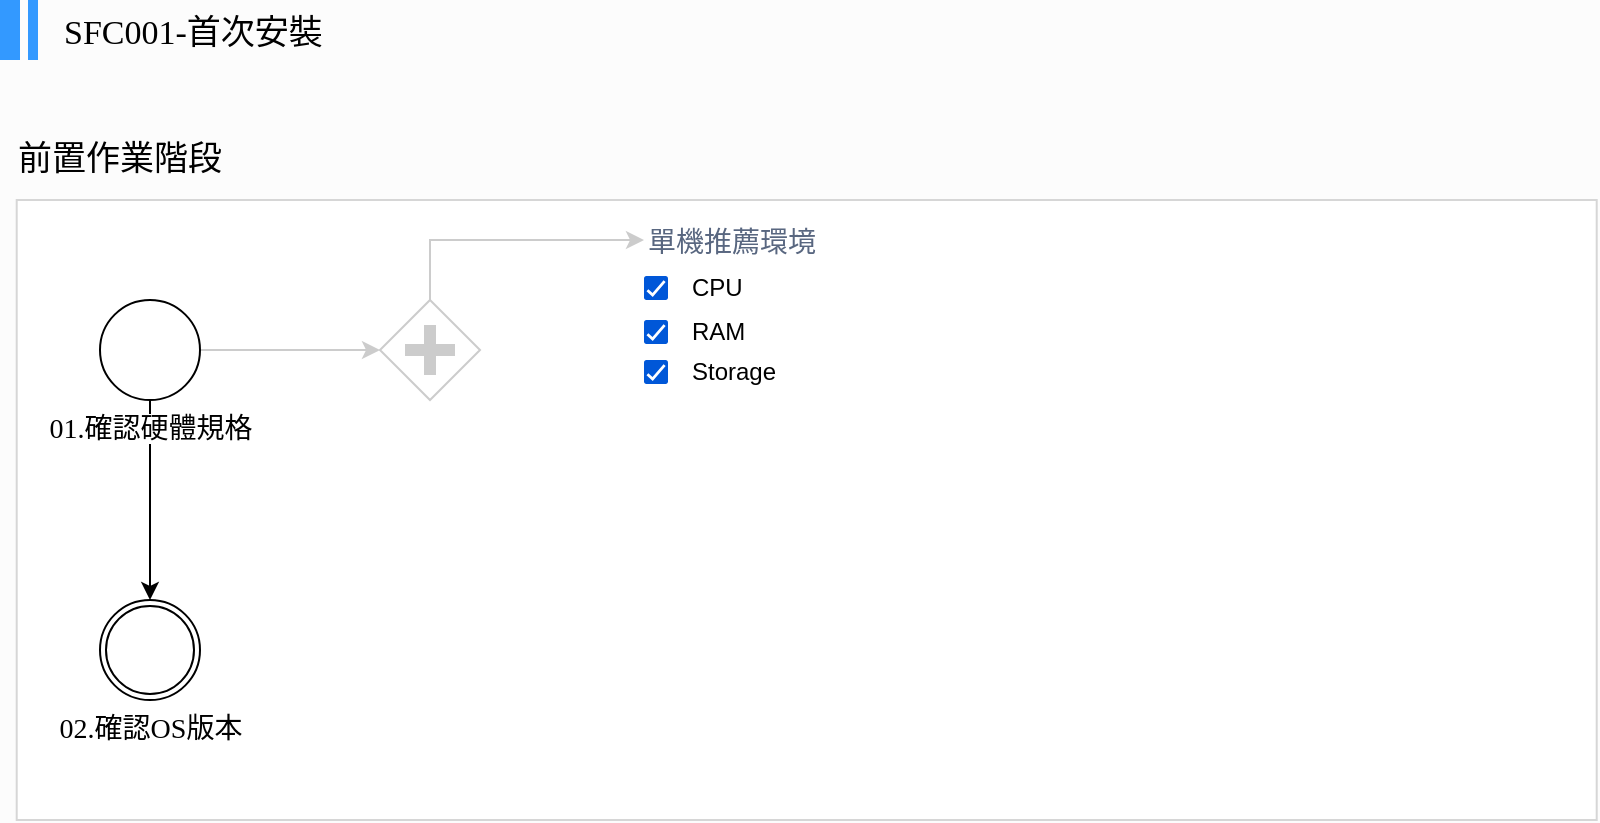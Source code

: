 <mxfile version="12.5.5" type="github">
  <diagram id="WJbkcrBmJmuA8XXHKe5_" name="第1頁">
    <mxGraphModel dx="1824" dy="3322" grid="1" gridSize="10" guides="1" tooltips="1" connect="1" arrows="1" fold="1" page="1" pageScale="1" pageWidth="827" pageHeight="1169" background="#FCFCFC" math="0" shadow="0" extFonts="Noto Sans^https://fonts.googleapis.com/css?family=Noto+Sans|Noto Sans CJK^https://fonts.googleapis.com/css?family=Noto+Sans+CJK|Noto Sans TC^https://fonts.googleapis.com/css?family=Noto+Sans+TC">
      <root>
        <mxCell id="0"/>
        <mxCell id="1" parent="0"/>
        <mxCell id="vaWpKMgg9GfqvfIClh7l-88" value="" style="rounded=0;whiteSpace=wrap;html=1;shadow=0;glass=0;comic=0;strokeWidth=1;fontFamily=Noto Sans TC;fontSize=14;align=left;strokeColor=#D6D6D6;" vertex="1" parent="1">
          <mxGeometry x="18.35" y="-2230" width="790" height="310" as="geometry"/>
        </mxCell>
        <mxCell id="vaWpKMgg9GfqvfIClh7l-70" style="edgeStyle=orthogonalEdgeStyle;rounded=0;orthogonalLoop=1;jettySize=auto;html=1;fontFamily=Noto Sans TC;fontSize=17;shadow=0;strokeColor=#CCCCCC;" edge="1" parent="1" source="vaWpKMgg9GfqvfIClh7l-1" target="vaWpKMgg9GfqvfIClh7l-69">
          <mxGeometry relative="1" as="geometry"/>
        </mxCell>
        <mxCell id="vaWpKMgg9GfqvfIClh7l-91" value="" style="edgeStyle=orthogonalEdgeStyle;rounded=0;orthogonalLoop=1;jettySize=auto;html=1;shadow=0;strokeColor=#000000;fontFamily=Noto Sans TC;fontSize=14;" edge="1" parent="1" source="vaWpKMgg9GfqvfIClh7l-1" target="vaWpKMgg9GfqvfIClh7l-94">
          <mxGeometry relative="1" as="geometry">
            <mxPoint x="85" y="-2050" as="targetPoint"/>
          </mxGeometry>
        </mxCell>
        <mxCell id="vaWpKMgg9GfqvfIClh7l-48" value="SFC001-首次安裝" style="text;html=1;fontFamily=Noto Sans TC;fontSize=17;" vertex="1" parent="1">
          <mxGeometry x="40" y="-2330" width="145" height="30" as="geometry"/>
        </mxCell>
        <mxCell id="vaWpKMgg9GfqvfIClh7l-52" value="" style="group;fillColor=none;" vertex="1" connectable="0" parent="1">
          <mxGeometry x="10" y="-2330" width="19" height="30" as="geometry"/>
        </mxCell>
        <mxCell id="vaWpKMgg9GfqvfIClh7l-49" value="" style="rounded=0;whiteSpace=wrap;html=1;shadow=0;glass=0;comic=0;strokeColor=none;fontFamily=Noto Sans TC;fontSize=17;align=left;fillColor=#3399FF;" vertex="1" parent="vaWpKMgg9GfqvfIClh7l-52">
          <mxGeometry width="10" height="30" as="geometry"/>
        </mxCell>
        <mxCell id="vaWpKMgg9GfqvfIClh7l-51" value="" style="rounded=0;whiteSpace=wrap;html=1;shadow=0;glass=0;comic=0;strokeColor=none;fontFamily=Noto Sans TC;fontSize=17;align=left;fillColor=#3399FF;" vertex="1" parent="vaWpKMgg9GfqvfIClh7l-52">
          <mxGeometry x="14" width="5" height="30" as="geometry"/>
        </mxCell>
        <mxCell id="vaWpKMgg9GfqvfIClh7l-92" style="edgeStyle=orthogonalEdgeStyle;rounded=0;orthogonalLoop=1;jettySize=auto;html=1;exitX=0.5;exitY=0;exitDx=0;exitDy=0;entryX=0;entryY=0.5;entryDx=0;entryDy=0;shadow=0;strokeColor=#CCCCCC;fontFamily=Noto Sans TC;fontSize=14;" edge="1" parent="1" source="vaWpKMgg9GfqvfIClh7l-69" target="vaWpKMgg9GfqvfIClh7l-58">
          <mxGeometry relative="1" as="geometry"/>
        </mxCell>
        <mxCell id="vaWpKMgg9GfqvfIClh7l-69" value="" style="shape=mxgraph.bpmn.shape;html=1;verticalLabelPosition=bottom;labelBackgroundColor=#ffffff;verticalAlign=top;align=center;perimeter=rhombusPerimeter;background=gateway;outlineConnect=0;outline=none;symbol=parallelGw;rounded=1;shadow=0;glass=0;comic=0;strokeColor=#CCCCCC;strokeWidth=1;fillColor=none;fontFamily=Noto Sans TC;fontSize=17;" vertex="1" parent="1">
          <mxGeometry x="200" y="-2180" width="50" height="50" as="geometry"/>
        </mxCell>
        <mxCell id="vaWpKMgg9GfqvfIClh7l-73" value="前置作業階段" style="text;html=1;strokeColor=none;fillColor=none;align=center;verticalAlign=middle;whiteSpace=wrap;rounded=0;shadow=0;glass=0;comic=0;fontFamily=Noto Sans TC;fontSize=17;" vertex="1" parent="1">
          <mxGeometry x="10" y="-2260" width="120" height="20" as="geometry"/>
        </mxCell>
        <mxCell id="vaWpKMgg9GfqvfIClh7l-58" value="單機推薦環境" style="fillColor=none;strokeColor=none;fontSize=14;fontStyle=0;align=left;fontColor=#596780;rounded=1;shadow=0;glass=0;comic=0;fontFamily=Noto Sans TC;" vertex="1" parent="1">
          <mxGeometry x="332" y="-2220" width="90" height="20" as="geometry"/>
        </mxCell>
        <mxCell id="vaWpKMgg9GfqvfIClh7l-60" value="CPU" style="html=1;shadow=0;dashed=0;shape=mxgraph.atlassian.checkbox_2;fillColor=#0057D8;strokeColor=none;fontColor=#000000;align=left;verticalAlign=middle;fontStyle=0;fontSize=12;labelPosition=right;verticalLabelPosition=middle;spacingLeft=10;rounded=1;glass=0;comic=0;" vertex="1" parent="1">
          <mxGeometry x="332" y="-2192" width="12" height="12" as="geometry"/>
        </mxCell>
        <mxCell id="vaWpKMgg9GfqvfIClh7l-61" value="RAM" style="html=1;shadow=0;dashed=0;shape=mxgraph.atlassian.checkbox_2;fillColor=#0057D8;strokeColor=none;fontColor=#000000;align=left;verticalAlign=middle;fontStyle=0;fontSize=12;labelPosition=right;verticalLabelPosition=middle;spacingLeft=10;rounded=1;glass=0;comic=0;" vertex="1" parent="1">
          <mxGeometry x="332" y="-2170" width="12" height="12" as="geometry"/>
        </mxCell>
        <mxCell id="vaWpKMgg9GfqvfIClh7l-81" value="Storage" style="html=1;shadow=0;dashed=0;shape=mxgraph.atlassian.checkbox_2;fillColor=#0057D8;strokeColor=none;fontColor=#000000;align=left;verticalAlign=middle;fontStyle=0;fontSize=12;labelPosition=right;verticalLabelPosition=middle;spacingLeft=10;rounded=1;glass=0;comic=0;" vertex="1" parent="1">
          <mxGeometry x="332" y="-2150" width="12" height="12" as="geometry"/>
        </mxCell>
        <mxCell id="vaWpKMgg9GfqvfIClh7l-1" value="&lt;font style=&quot;font-size: 14px ; background-color: rgb(255 , 255 , 255)&quot;&gt;01.確認硬體規格&lt;/font&gt;" style="shape=mxgraph.bpmn.shape;html=1;verticalLabelPosition=bottom;labelBackgroundColor=none;verticalAlign=top;align=center;perimeter=ellipsePerimeter;outlineConnect=0;outline=standard;symbol=general;fontFamily=Noto Sans TC;fillColor=none;" vertex="1" parent="1">
          <mxGeometry x="60" y="-2180" width="50" height="50" as="geometry"/>
        </mxCell>
        <mxCell id="vaWpKMgg9GfqvfIClh7l-94" value="02.確認OS版本" style="shape=mxgraph.bpmn.shape;html=1;verticalLabelPosition=bottom;labelBackgroundColor=#ffffff;verticalAlign=top;align=center;perimeter=ellipsePerimeter;outlineConnect=0;outline=throwing;symbol=general;rounded=0;shadow=0;glass=0;comic=0;strokeColor=#000000;strokeWidth=1;fillColor=none;fontFamily=Noto Sans TC;fontSize=14;" vertex="1" parent="1">
          <mxGeometry x="60" y="-2030" width="50" height="50" as="geometry"/>
        </mxCell>
      </root>
    </mxGraphModel>
  </diagram>
</mxfile>
